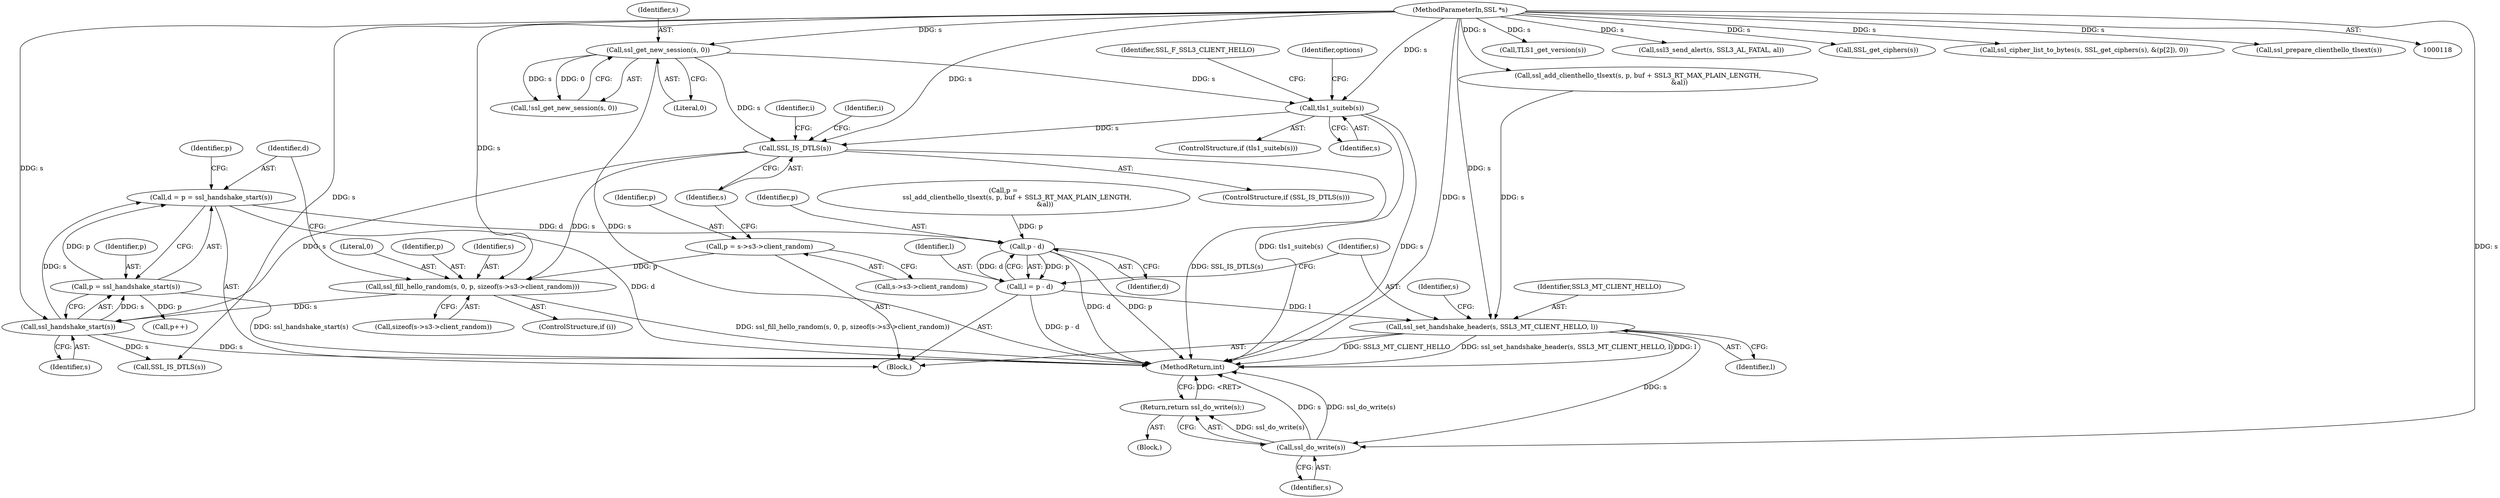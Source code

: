 digraph "0_openssl_e1b568dd2462f7cacf98f3d117936c34e2849a6b@pointer" {
"1000307" [label="(Call,d = p = ssl_handshake_start(s))"];
"1000309" [label="(Call,p = ssl_handshake_start(s))"];
"1000311" [label="(Call,ssl_handshake_start(s))"];
"1000297" [label="(Call,ssl_fill_hello_random(s, 0, p, sizeof(s->s3->client_random)))"];
"1000260" [label="(Call,SSL_IS_DTLS(s))"];
"1000178" [label="(Call,ssl_get_new_session(s, 0))"];
"1000119" [label="(MethodParameterIn,SSL *s)"];
"1000203" [label="(Call,tls1_suiteb(s))"];
"1000252" [label="(Call,p = s->s3->client_random)"];
"1000528" [label="(Call,p - d)"];
"1000526" [label="(Call,l = p - d)"];
"1000531" [label="(Call,ssl_set_handshake_header(s, SSL3_MT_CLIENT_HELLO, l))"];
"1000541" [label="(Call,ssl_do_write(s))"];
"1000540" [label="(Return,return ssl_do_write(s);)"];
"1000530" [label="(Identifier,d)"];
"1000529" [label="(Identifier,p)"];
"1000253" [label="(Identifier,p)"];
"1000297" [label="(Call,ssl_fill_hello_random(s, 0, p, sizeof(s->s3->client_random)))"];
"1000534" [label="(Identifier,l)"];
"1000119" [label="(MethodParameterIn,SSL *s)"];
"1000310" [label="(Identifier,p)"];
"1000311" [label="(Call,ssl_handshake_start(s))"];
"1000254" [label="(Call,s->s3->client_random)"];
"1000526" [label="(Call,l = p - d)"];
"1000207" [label="(Identifier,SSL_F_SSL3_CLIENT_HELLO)"];
"1000265" [label="(Identifier,i)"];
"1000293" [label="(Identifier,i)"];
"1000202" [label="(ControlStructure,if (tls1_suiteb(s)))"];
"1000295" [label="(ControlStructure,if (i))"];
"1000300" [label="(Identifier,p)"];
"1000531" [label="(Call,ssl_set_handshake_header(s, SSL3_MT_CLIENT_HELLO, l))"];
"1000298" [label="(Identifier,s)"];
"1000307" [label="(Call,d = p = ssl_handshake_start(s))"];
"1000532" [label="(Identifier,s)"];
"1000537" [label="(Identifier,s)"];
"1000212" [label="(Identifier,options)"];
"1000203" [label="(Call,tls1_suiteb(s))"];
"1000467" [label="(Call,TLS1_get_version(s))"];
"1000518" [label="(Call,ssl3_send_alert(s, SSL3_AL_FATAL, al))"];
"1000533" [label="(Identifier,SSL3_MT_CLIENT_HELLO)"];
"1000527" [label="(Identifier,l)"];
"1000120" [label="(Block,)"];
"1000395" [label="(Call,SSL_IS_DTLS(s))"];
"1000180" [label="(Literal,0)"];
"1000312" [label="(Identifier,s)"];
"1000448" [label="(Call,SSL_get_ciphers(s))"];
"1000541" [label="(Call,ssl_do_write(s))"];
"1000540" [label="(Return,return ssl_do_write(s);)"];
"1000260" [label="(Call,SSL_IS_DTLS(s))"];
"1000147" [label="(Block,)"];
"1000446" [label="(Call,ssl_cipher_list_to_bytes(s, SSL_get_ciphers(s), &(p[2]), 0))"];
"1000496" [label="(Call,ssl_prepare_clienthello_tlsext(s))"];
"1000315" [label="(Call,p++)"];
"1000301" [label="(Call,sizeof(s->s3->client_random))"];
"1000252" [label="(Call,p = s->s3->client_random)"];
"1000528" [label="(Call,p - d)"];
"1000308" [label="(Identifier,d)"];
"1000542" [label="(Identifier,s)"];
"1000299" [label="(Literal,0)"];
"1000506" [label="(Call,p =\n             ssl_add_clienthello_tlsext(s, p, buf + SSL3_RT_MAX_PLAIN_LENGTH,\n                                        &al))"];
"1000547" [label="(MethodReturn,int)"];
"1000259" [label="(ControlStructure,if (SSL_IS_DTLS(s)))"];
"1000178" [label="(Call,ssl_get_new_session(s, 0))"];
"1000177" [label="(Call,!ssl_get_new_session(s, 0))"];
"1000204" [label="(Identifier,s)"];
"1000261" [label="(Identifier,s)"];
"1000179" [label="(Identifier,s)"];
"1000508" [label="(Call,ssl_add_clienthello_tlsext(s, p, buf + SSL3_RT_MAX_PLAIN_LENGTH,\n                                        &al))"];
"1000316" [label="(Identifier,p)"];
"1000309" [label="(Call,p = ssl_handshake_start(s))"];
"1000307" -> "1000147"  [label="AST: "];
"1000307" -> "1000309"  [label="CFG: "];
"1000308" -> "1000307"  [label="AST: "];
"1000309" -> "1000307"  [label="AST: "];
"1000316" -> "1000307"  [label="CFG: "];
"1000307" -> "1000547"  [label="DDG: d"];
"1000309" -> "1000307"  [label="DDG: p"];
"1000311" -> "1000307"  [label="DDG: s"];
"1000307" -> "1000528"  [label="DDG: d"];
"1000309" -> "1000311"  [label="CFG: "];
"1000310" -> "1000309"  [label="AST: "];
"1000311" -> "1000309"  [label="AST: "];
"1000309" -> "1000547"  [label="DDG: ssl_handshake_start(s)"];
"1000311" -> "1000309"  [label="DDG: s"];
"1000309" -> "1000315"  [label="DDG: p"];
"1000311" -> "1000312"  [label="CFG: "];
"1000312" -> "1000311"  [label="AST: "];
"1000311" -> "1000547"  [label="DDG: s"];
"1000297" -> "1000311"  [label="DDG: s"];
"1000260" -> "1000311"  [label="DDG: s"];
"1000119" -> "1000311"  [label="DDG: s"];
"1000311" -> "1000395"  [label="DDG: s"];
"1000297" -> "1000295"  [label="AST: "];
"1000297" -> "1000301"  [label="CFG: "];
"1000298" -> "1000297"  [label="AST: "];
"1000299" -> "1000297"  [label="AST: "];
"1000300" -> "1000297"  [label="AST: "];
"1000301" -> "1000297"  [label="AST: "];
"1000308" -> "1000297"  [label="CFG: "];
"1000297" -> "1000547"  [label="DDG: ssl_fill_hello_random(s, 0, p, sizeof(s->s3->client_random))"];
"1000260" -> "1000297"  [label="DDG: s"];
"1000119" -> "1000297"  [label="DDG: s"];
"1000252" -> "1000297"  [label="DDG: p"];
"1000260" -> "1000259"  [label="AST: "];
"1000260" -> "1000261"  [label="CFG: "];
"1000261" -> "1000260"  [label="AST: "];
"1000265" -> "1000260"  [label="CFG: "];
"1000293" -> "1000260"  [label="CFG: "];
"1000260" -> "1000547"  [label="DDG: SSL_IS_DTLS(s)"];
"1000178" -> "1000260"  [label="DDG: s"];
"1000203" -> "1000260"  [label="DDG: s"];
"1000119" -> "1000260"  [label="DDG: s"];
"1000178" -> "1000177"  [label="AST: "];
"1000178" -> "1000180"  [label="CFG: "];
"1000179" -> "1000178"  [label="AST: "];
"1000180" -> "1000178"  [label="AST: "];
"1000177" -> "1000178"  [label="CFG: "];
"1000178" -> "1000547"  [label="DDG: s"];
"1000178" -> "1000177"  [label="DDG: s"];
"1000178" -> "1000177"  [label="DDG: 0"];
"1000119" -> "1000178"  [label="DDG: s"];
"1000178" -> "1000203"  [label="DDG: s"];
"1000119" -> "1000118"  [label="AST: "];
"1000119" -> "1000547"  [label="DDG: s"];
"1000119" -> "1000203"  [label="DDG: s"];
"1000119" -> "1000395"  [label="DDG: s"];
"1000119" -> "1000446"  [label="DDG: s"];
"1000119" -> "1000448"  [label="DDG: s"];
"1000119" -> "1000467"  [label="DDG: s"];
"1000119" -> "1000496"  [label="DDG: s"];
"1000119" -> "1000508"  [label="DDG: s"];
"1000119" -> "1000518"  [label="DDG: s"];
"1000119" -> "1000531"  [label="DDG: s"];
"1000119" -> "1000541"  [label="DDG: s"];
"1000203" -> "1000202"  [label="AST: "];
"1000203" -> "1000204"  [label="CFG: "];
"1000204" -> "1000203"  [label="AST: "];
"1000207" -> "1000203"  [label="CFG: "];
"1000212" -> "1000203"  [label="CFG: "];
"1000203" -> "1000547"  [label="DDG: tls1_suiteb(s)"];
"1000203" -> "1000547"  [label="DDG: s"];
"1000252" -> "1000147"  [label="AST: "];
"1000252" -> "1000254"  [label="CFG: "];
"1000253" -> "1000252"  [label="AST: "];
"1000254" -> "1000252"  [label="AST: "];
"1000261" -> "1000252"  [label="CFG: "];
"1000528" -> "1000526"  [label="AST: "];
"1000528" -> "1000530"  [label="CFG: "];
"1000529" -> "1000528"  [label="AST: "];
"1000530" -> "1000528"  [label="AST: "];
"1000526" -> "1000528"  [label="CFG: "];
"1000528" -> "1000547"  [label="DDG: d"];
"1000528" -> "1000547"  [label="DDG: p"];
"1000528" -> "1000526"  [label="DDG: p"];
"1000528" -> "1000526"  [label="DDG: d"];
"1000506" -> "1000528"  [label="DDG: p"];
"1000526" -> "1000147"  [label="AST: "];
"1000527" -> "1000526"  [label="AST: "];
"1000532" -> "1000526"  [label="CFG: "];
"1000526" -> "1000547"  [label="DDG: p - d"];
"1000526" -> "1000531"  [label="DDG: l"];
"1000531" -> "1000147"  [label="AST: "];
"1000531" -> "1000534"  [label="CFG: "];
"1000532" -> "1000531"  [label="AST: "];
"1000533" -> "1000531"  [label="AST: "];
"1000534" -> "1000531"  [label="AST: "];
"1000537" -> "1000531"  [label="CFG: "];
"1000531" -> "1000547"  [label="DDG: SSL3_MT_CLIENT_HELLO"];
"1000531" -> "1000547"  [label="DDG: ssl_set_handshake_header(s, SSL3_MT_CLIENT_HELLO, l)"];
"1000531" -> "1000547"  [label="DDG: l"];
"1000508" -> "1000531"  [label="DDG: s"];
"1000531" -> "1000541"  [label="DDG: s"];
"1000541" -> "1000540"  [label="AST: "];
"1000541" -> "1000542"  [label="CFG: "];
"1000542" -> "1000541"  [label="AST: "];
"1000540" -> "1000541"  [label="CFG: "];
"1000541" -> "1000547"  [label="DDG: s"];
"1000541" -> "1000547"  [label="DDG: ssl_do_write(s)"];
"1000541" -> "1000540"  [label="DDG: ssl_do_write(s)"];
"1000540" -> "1000120"  [label="AST: "];
"1000547" -> "1000540"  [label="CFG: "];
"1000540" -> "1000547"  [label="DDG: <RET>"];
}
